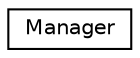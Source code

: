 digraph "Graphical Class Hierarchy"
{
 // LATEX_PDF_SIZE
  edge [fontname="Helvetica",fontsize="10",labelfontname="Helvetica",labelfontsize="10"];
  node [fontname="Helvetica",fontsize="10",shape=record];
  rankdir="LR";
  Node0 [label="Manager",height=0.2,width=0.4,color="black", fillcolor="white", style="filled",URL="$class_manager.html",tooltip="Unifies all the various sensors to allow for collection in unison This class manages the JSON documen..."];
}
